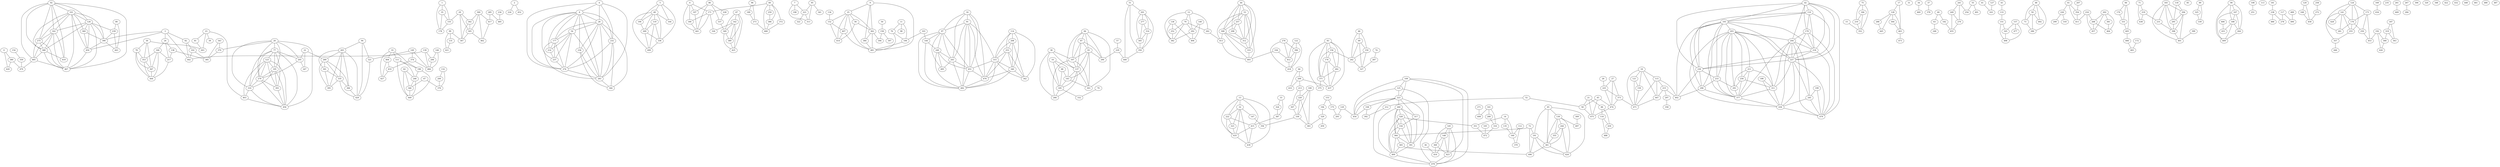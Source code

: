 graph {
0;
1;
2;
3;
4;
5;
6;
7;
8;
9;
10;
11;
12;
13;
14;
15;
16;
17;
18;
19;
20;
21;
22;
23;
24;
25;
26;
27;
28;
29;
30;
31;
32;
33;
34;
35;
36;
37;
38;
39;
40;
41;
42;
43;
44;
45;
46;
47;
48;
49;
50;
51;
52;
53;
54;
55;
56;
57;
58;
59;
60;
61;
62;
63;
64;
65;
66;
67;
68;
69;
70;
71;
72;
73;
74;
75;
76;
77;
78;
79;
80;
81;
82;
83;
84;
85;
86;
87;
88;
89;
90;
91;
92;
93;
94;
95;
96;
97;
98;
99;
100;
101;
102;
103;
104;
105;
106;
107;
108;
109;
110;
111;
112;
113;
114;
115;
116;
117;
118;
119;
120;
121;
122;
123;
124;
125;
126;
127;
128;
129;
130;
131;
132;
133;
134;
135;
136;
137;
138;
139;
140;
141;
142;
143;
144;
145;
146;
147;
148;
149;
150;
151;
152;
153;
154;
155;
156;
157;
158;
159;
160;
161;
162;
163;
164;
165;
166;
167;
168;
169;
170;
171;
172;
173;
174;
175;
176;
177;
178;
179;
180;
181;
182;
183;
184;
185;
186;
187;
188;
189;
190;
191;
192;
193;
194;
195;
196;
197;
198;
199;
200;
201;
202;
203;
204;
205;
206;
207;
208;
209;
210;
211;
212;
213;
214;
215;
216;
217;
218;
219;
220;
221;
222;
223;
224;
225;
226;
227;
228;
229;
230;
231;
232;
233;
234;
235;
236;
237;
238;
239;
240;
241;
242;
243;
244;
245;
246;
247;
248;
249;
250;
251;
252;
253;
254;
255;
256;
257;
258;
259;
260;
261;
262;
263;
264;
265;
266;
267;
268;
269;
270;
271;
272;
273;
274;
275;
276;
277;
278;
279;
280;
281;
282;
283;
284;
285;
286;
287;
288;
289;
290;
291;
292;
293;
294;
295;
296;
297;
298;
299;
300;
301;
302;
303;
304;
305;
306;
307;
308;
309;
310;
311;
312;
313;
314;
315;
316;
317;
318;
319;
320;
321;
322;
323;
324;
325;
326;
327;
328;
329;
330;
331;
332;
333;
334;
335;
336;
337;
338;
339;
340;
341;
342;
343;
344;
345;
346;
347;
348;
349;
350;
351;
352;
353;
354;
355;
356;
357;
358;
359;
360;
361;
362;
363;
364;
365;
366;
367;
368;
369;
370;
371;
372;
373;
374;
375;
376;
377;
378;
379;
380;
381;
382;
383;
384;
385;
386;
387;
388;
389;
390;
391;
392;
393;
394;
395;
396;
397;
398;
399;
400;
401;
402;
403;
404;
405;
406;
407;
408;
409;
410;
411;
412;
413;
414;
415;
416;
417;
418;
419;
420;
421;
422;
423;
424;
425;
426;
427;
428;
429;
430;
431;
432;
433;
434;
435;
436;
437;
438;
439;
440;
441;
442;
443;
444;
445;
446;
447;
448;
449;
450;
451;
452;
453;
454;
455;
456;
457;
458;
459;
460;
461;
462;
463;
464;
465;
466;
467;
468;
469;
470;
471;
472;
473;
474;
475;
476;
477;
478;
479;
480;
481;
482;
483;
484;
485;
486;
487;
488;
489;
490;
491;
492;
493;
494;
495;
496;
497;
498;
499;
0--380;
0--420;
1--35;
1--155;
1--178;
2--224;
2--452;
3--24;
3--82;
3--390;
3--442;
3--450;
4--8;
4--28;
4--232;
4--274;
4--283;
5--49;
5--164;
5--190;
5--336;
6--171;
6--180;
6--197;
6--441;
7--198;
7--221;
7--313;
8--28;
8--54;
8--177;
8--214;
8--232;
8--236;
8--237;
8--274;
8--283;
9--25;
9--362;
9--384;
9--481;
10--68;
10--143;
10--185;
11--76;
11--98;
11--106;
12--70;
12--262;
12--292;
12--382;
13--32;
13--222;
13--415;
13--435;
13--439;
14--135;
14--160;
14--351;
15--352;
16--91;
16--97;
16--243;
16--451;
16--476;
17--128;
17--463;
18--115;
18--121;
18--159;
18--447;
18--471;
19--111;
19--196;
19--404;
19--427;
20--77;
20--195;
20--205;
20--279;
20--310;
20--370;
20--456;
21--58;
21--88;
21--475;
22--205;
22--247;
22--289;
23--39;
23--81;
23--263;
23--403;
24--138;
24--166;
24--217;
25--56;
25--152;
25--362;
25--407;
25--414;
25--481;
26--225;
27--225;
27--373;
27--474;
28--54;
28--177;
28--232;
28--236;
28--274;
28--283;
28--344;
29--155;
29--302;
29--305;
29--347;
30--78;
30--263;
30--353;
30--367;
32--147;
32--222;
32--323;
32--435;
32--439;
33--324;
33--387;
34--460;
35--155;
35--178;
36--416;
37--378;
38--107;
38--137;
38--185;
38--266;
40--63;
40--182;
41--163;
42--110;
42--179;
42--193;
42--204;
42--218;
42--227;
42--230;
42--479;
43--133;
44--53;
44--257;
44--298;
44--308;
44--312;
44--333;
45--58;
45--474;
45--475;
46--69;
46--150;
46--242;
47--346;
47--376;
48--59;
48--73;
48--286;
48--492;
49--119;
49--164;
49--190;
49--269;
49--336;
49--499;
50--158;
51--201;
51--350;
51--440;
52--58;
52--212;
53--257;
53--308;
53--312;
53--333;
53--413;
53--493;
54--177;
54--214;
54--237;
54--274;
54--283;
55--254;
55--491;
56--362;
56--414;
57--229;
58--475;
59--73;
59--286;
59--492;
60--171;
60--259;
60--372;
60--386;
60--468;
61--226;
61--354;
61--411;
62--246;
62--346;
62--449;
63--248;
64--209;
64--433;
65--130;
65--191;
65--361;
65--424;
66--170;
66--331;
66--405;
67--142;
67--349;
67--389;
67--425;
68--143;
68--185;
69--150;
69--242;
69--327;
70--252;
70--262;
70--292;
70--382;
71--219;
71--438;
72--191;
72--364;
72--496;
73--286;
74--287;
75--184;
75--210;
75--352;
76--106;
76--481;
77--123;
77--195;
77--205;
77--279;
77--310;
77--393;
77--456;
78--353;
78--367;
78--444;
79--332;
80--239;
80--443;
81--263;
82--102;
82--442;
83--156;
83--174;
83--282;
83--371;
83--375;
83--437;
84--87;
84--93;
84--107;
84--137;
84--290;
84--303;
86--197;
86--228;
86--337;
86--441;
87--93;
87--107;
87--137;
87--290;
88--116;
88--430;
89--325;
89--339;
90--167;
90--188;
90--264;
90--409;
91--97;
91--243;
91--315;
91--451;
91--476;
91--482;
92--101;
92--126;
92--162;
92--275;
92--388;
92--419;
92--465;
92--467;
93--107;
93--137;
93--143;
93--290;
93--303;
94--265;
94--321;
94--429;
95--221;
95--313;
95--341;
96--189;
96--273;
97--144;
97--240;
97--243;
97--451;
97--482;
97--495;
99--131;
99--347;
99--421;
100--220;
100--330;
100--383;
101--126;
101--162;
101--275;
101--360;
101--388;
101--390;
101--450;
101--467;
102--385;
102--442;
103--106;
103--144;
104--412;
104--493;
105--472;
106--481;
107--137;
107--266;
107--303;
108--251;
109--125;
109--223;
109--423;
109--454;
109--478;
110--179;
110--193;
110--218;
110--227;
110--230;
111--196;
111--246;
111--449;
112--160;
112--379;
114--208;
114--253;
114--315;
114--340;
114--342;
115--215;
115--402;
115--447;
115--471;
116--430;
116--488;
117--278;
117--490;
118--294;
118--295;
119--269;
119--336;
119--499;
120--168;
120--458;
121--159;
121--471;
122--396;
122--412;
122--418;
123--195;
123--279;
123--310;
123--393;
123--403;
123--456;
124--141;
124--173;
124--176;
124--255;
124--281;
125--223;
125--454;
125--478;
126--162;
126--239;
126--360;
126--388;
126--390;
126--450;
126--467;
127--163;
128--288;
128--304;
128--445;
128--463;
129--293;
129--454;
130--244;
130--355;
130--361;
130--424;
130--497;
131--421;
132--200;
132--376;
133--151;
134--152;
135--160;
136--252;
136--382;
136--494;
137--143;
137--185;
137--266;
137--303;
138--217;
138--385;
139--206;
139--442;
139--484;
140--292;
140--494;
141--176;
141--255;
141--281;
141--357;
141--428;
142--326;
142--349;
142--389;
142--425;
143--185;
143--303;
144--240;
144--482;
145--148;
145--369;
145--423;
145--478;
146--206;
146--484;
147--356;
148--369;
148--416;
148--423;
149--321;
149--374;
149--484;
150--242;
150--327;
151--165;
151--498;
152--407;
152--414;
153--175;
153--194;
154--359;
155--178;
156--174;
156--242;
156--282;
156--371;
157--165;
157--477;
157--498;
158--394;
158--397;
159--471;
160--379;
161--280;
161--316;
161--408;
162--275;
162--388;
162--419;
162--465;
162--467;
165--498;
166--217;
166--353;
166--367;
166--444;
167--188;
167--264;
167--409;
168--458;
169--434;
170--331;
171--180;
171--326;
171--441;
172--483;
173--176;
173--250;
173--453;
174--282;
174--371;
174--437;
175--293;
176--250;
176--255;
176--281;
177--214;
177--237;
177--274;
177--283;
179--204;
179--218;
179--227;
179--479;
180--441;
181--238;
182--455;
183--231;
183--294;
183--295;
183--398;
183--401;
184--210;
184--352;
185--266;
185--332;
186--311;
186--436;
187--319;
187--363;
188--264;
188--409;
188--431;
189--273;
190--269;
191--361;
191--424;
191--496;
192--368;
192--426;
192--453;
193--203;
193--218;
193--227;
193--230;
193--233;
193--296;
193--377;
193--402;
194--329;
195--279;
195--310;
195--393;
195--456;
196--246;
196--449;
197--441;
199--245;
199--479;
200--376;
201--277;
201--314;
201--345;
201--350;
202--268;
202--381;
202--457;
202--464;
203--204;
203--211;
203--227;
203--233;
203--256;
203--291;
203--296;
203--311;
203--377;
203--436;
204--218;
204--227;
204--245;
204--311;
204--377;
204--436;
204--479;
205--247;
205--279;
206--484;
207--354;
208--253;
208--315;
208--340;
208--342;
209--213;
209--433;
209--437;
210--352;
211--256;
211--291;
211--311;
211--377;
212--392;
213--220;
213--307;
214--237;
215--297;
215--402;
215--447;
216--268;
216--411;
216--457;
217--444;
218--227;
218--230;
218--479;
219--231;
219--438;
220--307;
220--330;
220--383;
221--313;
221--322;
222--323;
222--415;
222--435;
223--260;
223--317;
223--338;
223--391;
223--454;
223--478;
225--373;
225--474;
226--299;
226--318;
227--230;
227--245;
227--311;
227--436;
227--479;
228--337;
229--290;
229--440;
230--233;
230--296;
230--402;
231--398;
232--274;
232--283;
232--344;
233--291;
233--296;
233--377;
234--485;
236--283;
236--344;
237--274;
238--278;
238--486;
239--390;
239--443;
240--243;
240--451;
240--482;
240--495;
241--249;
241--254;
241--270;
242--327;
243--451;
243--482;
243--495;
244--355;
244--361;
244--424;
245--436;
245--479;
246--346;
246--449;
249--270;
249--455;
250--453;
252--382;
253--315;
253--340;
253--342;
253--476;
255--357;
256--291;
256--311;
256--377;
257--298;
257--308;
257--312;
258--272;
259--386;
260--317;
260--328;
260--334;
260--364;
260--391;
260--400;
261--469;
262--413;
264--409;
265--289;
265--301;
265--335;
265--366;
265--395;
265--429;
267--284;
268--457;
268--464;
269--336;
269--499;
270--455;
271--408;
272--458;
273--468;
274--283;
275--388;
275--465;
275--467;
276--396;
276--412;
276--418;
277--314;
277--345;
279--310;
279--393;
279--456;
280--316;
282--371;
282--437;
283--344;
285--417;
285--485;
287--327;
288--445;
289--301;
289--335;
289--366;
289--395;
291--377;
292--382;
292--494;
294--295;
294--398;
294--401;
295--398;
296--377;
296--402;
297--358;
298--312;
300--302;
300--305;
300--417;
300--462;
301--335;
301--395;
302--305;
302--347;
304--463;
305--347;
305--462;
307--330;
308--312;
308--333;
308--413;
308--493;
309--497;
310--403;
310--456;
311--377;
311--436;
312--333;
314--345;
314--350;
315--340;
315--342;
315--451;
315--476;
315--482;
316--472;
317--334;
317--391;
319--363;
319--368;
321--429;
323--435;
324--387;
325--339;
328--334;
328--351;
328--364;
328--391;
328--400;
329--383;
329--459;
330--356;
330--383;
331--405;
333--493;
334--364;
334--391;
334--400;
335--366;
335--395;
335--429;
336--499;
337--349;
338--392;
338--454;
340--342;
340--476;
340--482;
343--370;
343--385;
345--350;
346--449;
349--389;
349--425;
350--440;
351--472;
353--367;
353--444;
354--411;
355--361;
357--446;
359--470;
360--390;
360--450;
361--424;
361--496;
362--384;
362--394;
362--481;
364--365;
364--391;
364--400;
365--400;
365--496;
366--429;
367--444;
368--426;
369--416;
369--423;
370--385;
371--375;
371--437;
372--468;
373--471;
373--474;
374--410;
374--484;
377--436;
380--420;
380--470;
381--464;
384--481;
386--468;
387--415;
388--419;
388--465;
388--467;
389--425;
390--443;
390--450;
391--400;
393--456;
396--412;
396--418;
398--401;
399--401;
400--478;
403--456;
404--410;
404--427;
405--466;
406--431;
407--414;
407--481;
410--427;
412--418;
413--493;
415--435;
415--439;
417--462;
423--478;
430--488;
435--439;
436--479;
447--471;
450--467;
451--476;
451--482;
463--473;
465--467;
465--470;
466--483;
474--475;
476--482;
489--490;
}